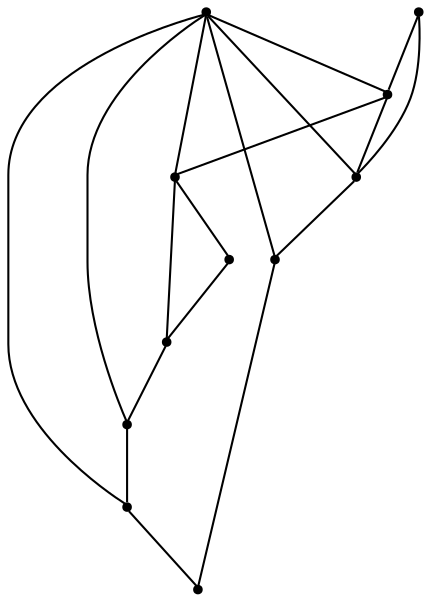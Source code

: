 graph {
  node [shape=point,comment="{\"directed\":false,\"doi\":\"10.1007/3-540-37623-2_17\",\"figure\":\"1\"}"]

  v0 [pos="873.7477188995431,2008.6439190488873"]
  v1 [pos="873.7477188995431,1896.1439190488873"]
  v2 [pos="798.7407583426987,2083.6439190488873"]
  v3 [pos="723.7337977858541,2008.6439190488873"]
  v4 [pos="648.7268213329625,2083.6439190488873"]
  v5 [pos="761.2372780642763,1896.1439190488873"]
  v6 [pos="686.2303175074317,1896.1439190488873"]
  v7 [pos="723.7337977858541,2158.6439190488873"]
  v8 [pos="573.7198607761179,2008.6439190488873"]
  v9 [pos="611.2233410545402,1896.1439190488873"]
  v10 [pos="536.2163804976956,1896.1439190488873"]

  v0 -- v1 [id="-1",pos="873.7477188995431,2008.6439190488873 873.7477188995431,1896.1439190488873 873.7477188995431,1896.1439190488873 873.7477188995431,1896.1439190488873"]
  v4 -- v2 [id="-5",pos="648.7268213329625,2083.6439190488873 798.7407583426987,2083.6439190488873 798.7407583426987,2083.6439190488873 798.7407583426987,2083.6439190488873"]
  v8 -- v3 [id="-8",pos="573.7198607761179,2008.6439190488873 723.7337977858541,2008.6439190488873 723.7337977858541,2008.6439190488873 723.7337977858541,2008.6439190488873"]
  v3 -- v0 [id="-9",pos="723.7337977858541,2008.6439190488873 873.7477188995431,2008.6439190488873 873.7477188995431,2008.6439190488873 873.7477188995431,2008.6439190488873"]
  v10 -- v9 [id="-12",pos="536.2163804976956,1896.1439190488873 611.2233410545402,1896.1439190488873 611.2233410545402,1896.1439190488873 611.2233410545402,1896.1439190488873"]
  v9 -- v6 [id="-13",pos="611.2233410545402,1896.1439190488873 686.2303175074317,1896.1439190488873 686.2303175074317,1896.1439190488873 686.2303175074317,1896.1439190488873"]
  v6 -- v5 [id="-14",pos="686.2303175074317,1896.1439190488873 761.2372780642763,1896.1439190488873 761.2372780642763,1896.1439190488873 761.2372780642763,1896.1439190488873"]
  v5 -- v1 [id="-15",pos="761.2372780642763,1896.1439190488873 873.7477188995431,1896.1439190488873 873.7477188995431,1896.1439190488873 873.7477188995431,1896.1439190488873"]
  v8 -- v10 [id="-17",pos="573.7198607761179,2008.6439190488873 536.2163804976956,1896.1439190488873 536.2163804976956,1896.1439190488873 536.2163804976956,1896.1439190488873"]
  v8 -- v9 [id="-18",pos="573.7198607761179,2008.6439190488873 611.2233410545402,1896.1439190488873 611.2233410545402,1896.1439190488873 611.2233410545402,1896.1439190488873"]
  v4 -- v8 [id="-19",pos="648.7268213329625,2083.6439190488873 573.7198607761179,2008.6439190488873 573.7198607761179,2008.6439190488873 573.7198607761179,2008.6439190488873"]
  v7 -- v4 [id="-20",pos="723.7337977858541,2158.6439190488873 648.7268213329625,2083.6439190488873 648.7268213329625,2083.6439190488873 648.7268213329625,2083.6439190488873"]
  v7 -- v2 [id="-21",pos="723.7337977858541,2158.6439190488873 798.7407583426987,2083.6439190488873 798.7407583426987,2083.6439190488873 798.7407583426987,2083.6439190488873"]
  v2 -- v0 [id="-22",pos="798.7407583426987,2083.6439190488873 873.7477188995431,2008.6439190488873 873.7477188995431,2008.6439190488873 873.7477188995431,2008.6439190488873"]
  v3 -- v6 [id="-23",pos="723.7337977858541,2008.6439190488873 686.2303175074317,1896.1439190488873 686.2303175074317,1896.1439190488873 686.2303175074317,1896.1439190488873"]
  v3 -- v5 [id="-24",pos="723.7337977858541,2008.6439190488873 761.2372780642763,1896.1439190488873 761.2372780642763,1896.1439190488873 761.2372780642763,1896.1439190488873"]
  v3 -- v4 [id="-25",pos="723.7337977858541,2008.6439190488873 648.7268213329625,2083.6439190488873 648.7268213329625,2083.6439190488873 648.7268213329625,2083.6439190488873"]
  v2 -- v3 [id="-27",pos="798.7407583426987,2083.6439190488873 723.7337977858541,2008.6439190488873 723.7337977858541,2008.6439190488873 723.7337977858541,2008.6439190488873"]
}